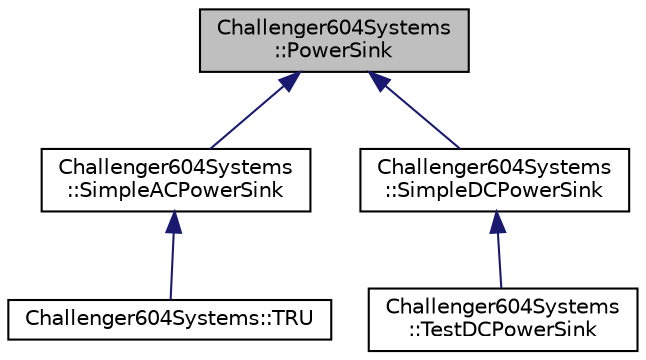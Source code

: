 digraph "Challenger604Systems::PowerSink"
{
  edge [fontname="Helvetica",fontsize="10",labelfontname="Helvetica",labelfontsize="10"];
  node [fontname="Helvetica",fontsize="10",shape=record];
  Node1 [label="Challenger604Systems\l::PowerSink",height=0.2,width=0.4,color="black", fillcolor="grey75", style="filled" fontcolor="black"];
  Node1 -> Node2 [dir="back",color="midnightblue",fontsize="10",style="solid",fontname="Helvetica"];
  Node2 [label="Challenger604Systems\l::SimpleACPowerSink",height=0.2,width=0.4,color="black", fillcolor="white", style="filled",URL="$class_challenger604_systems_1_1_simple_a_c_power_sink.html"];
  Node2 -> Node3 [dir="back",color="midnightblue",fontsize="10",style="solid",fontname="Helvetica"];
  Node3 [label="Challenger604Systems::TRU",height=0.2,width=0.4,color="black", fillcolor="white", style="filled",URL="$class_challenger604_systems_1_1_t_r_u.html",tooltip="Simulates a Transformer-Rectifier Unit This converts AC into DC. Currently, the imperfect efficiency ..."];
  Node1 -> Node4 [dir="back",color="midnightblue",fontsize="10",style="solid",fontname="Helvetica"];
  Node4 [label="Challenger604Systems\l::SimpleDCPowerSink",height=0.2,width=0.4,color="black", fillcolor="white", style="filled",URL="$class_challenger604_systems_1_1_simple_d_c_power_sink.html",tooltip="A power sink that accepts DC power."];
  Node4 -> Node5 [dir="back",color="midnightblue",fontsize="10",style="solid",fontname="Helvetica"];
  Node5 [label="Challenger604Systems\l::TestDCPowerSink",height=0.2,width=0.4,color="black", fillcolor="white", style="filled",URL="$class_challenger604_systems_1_1_test_d_c_power_sink.html",tooltip="A power sink that consumes 100 watts of power at 28 volts DC."];
}
